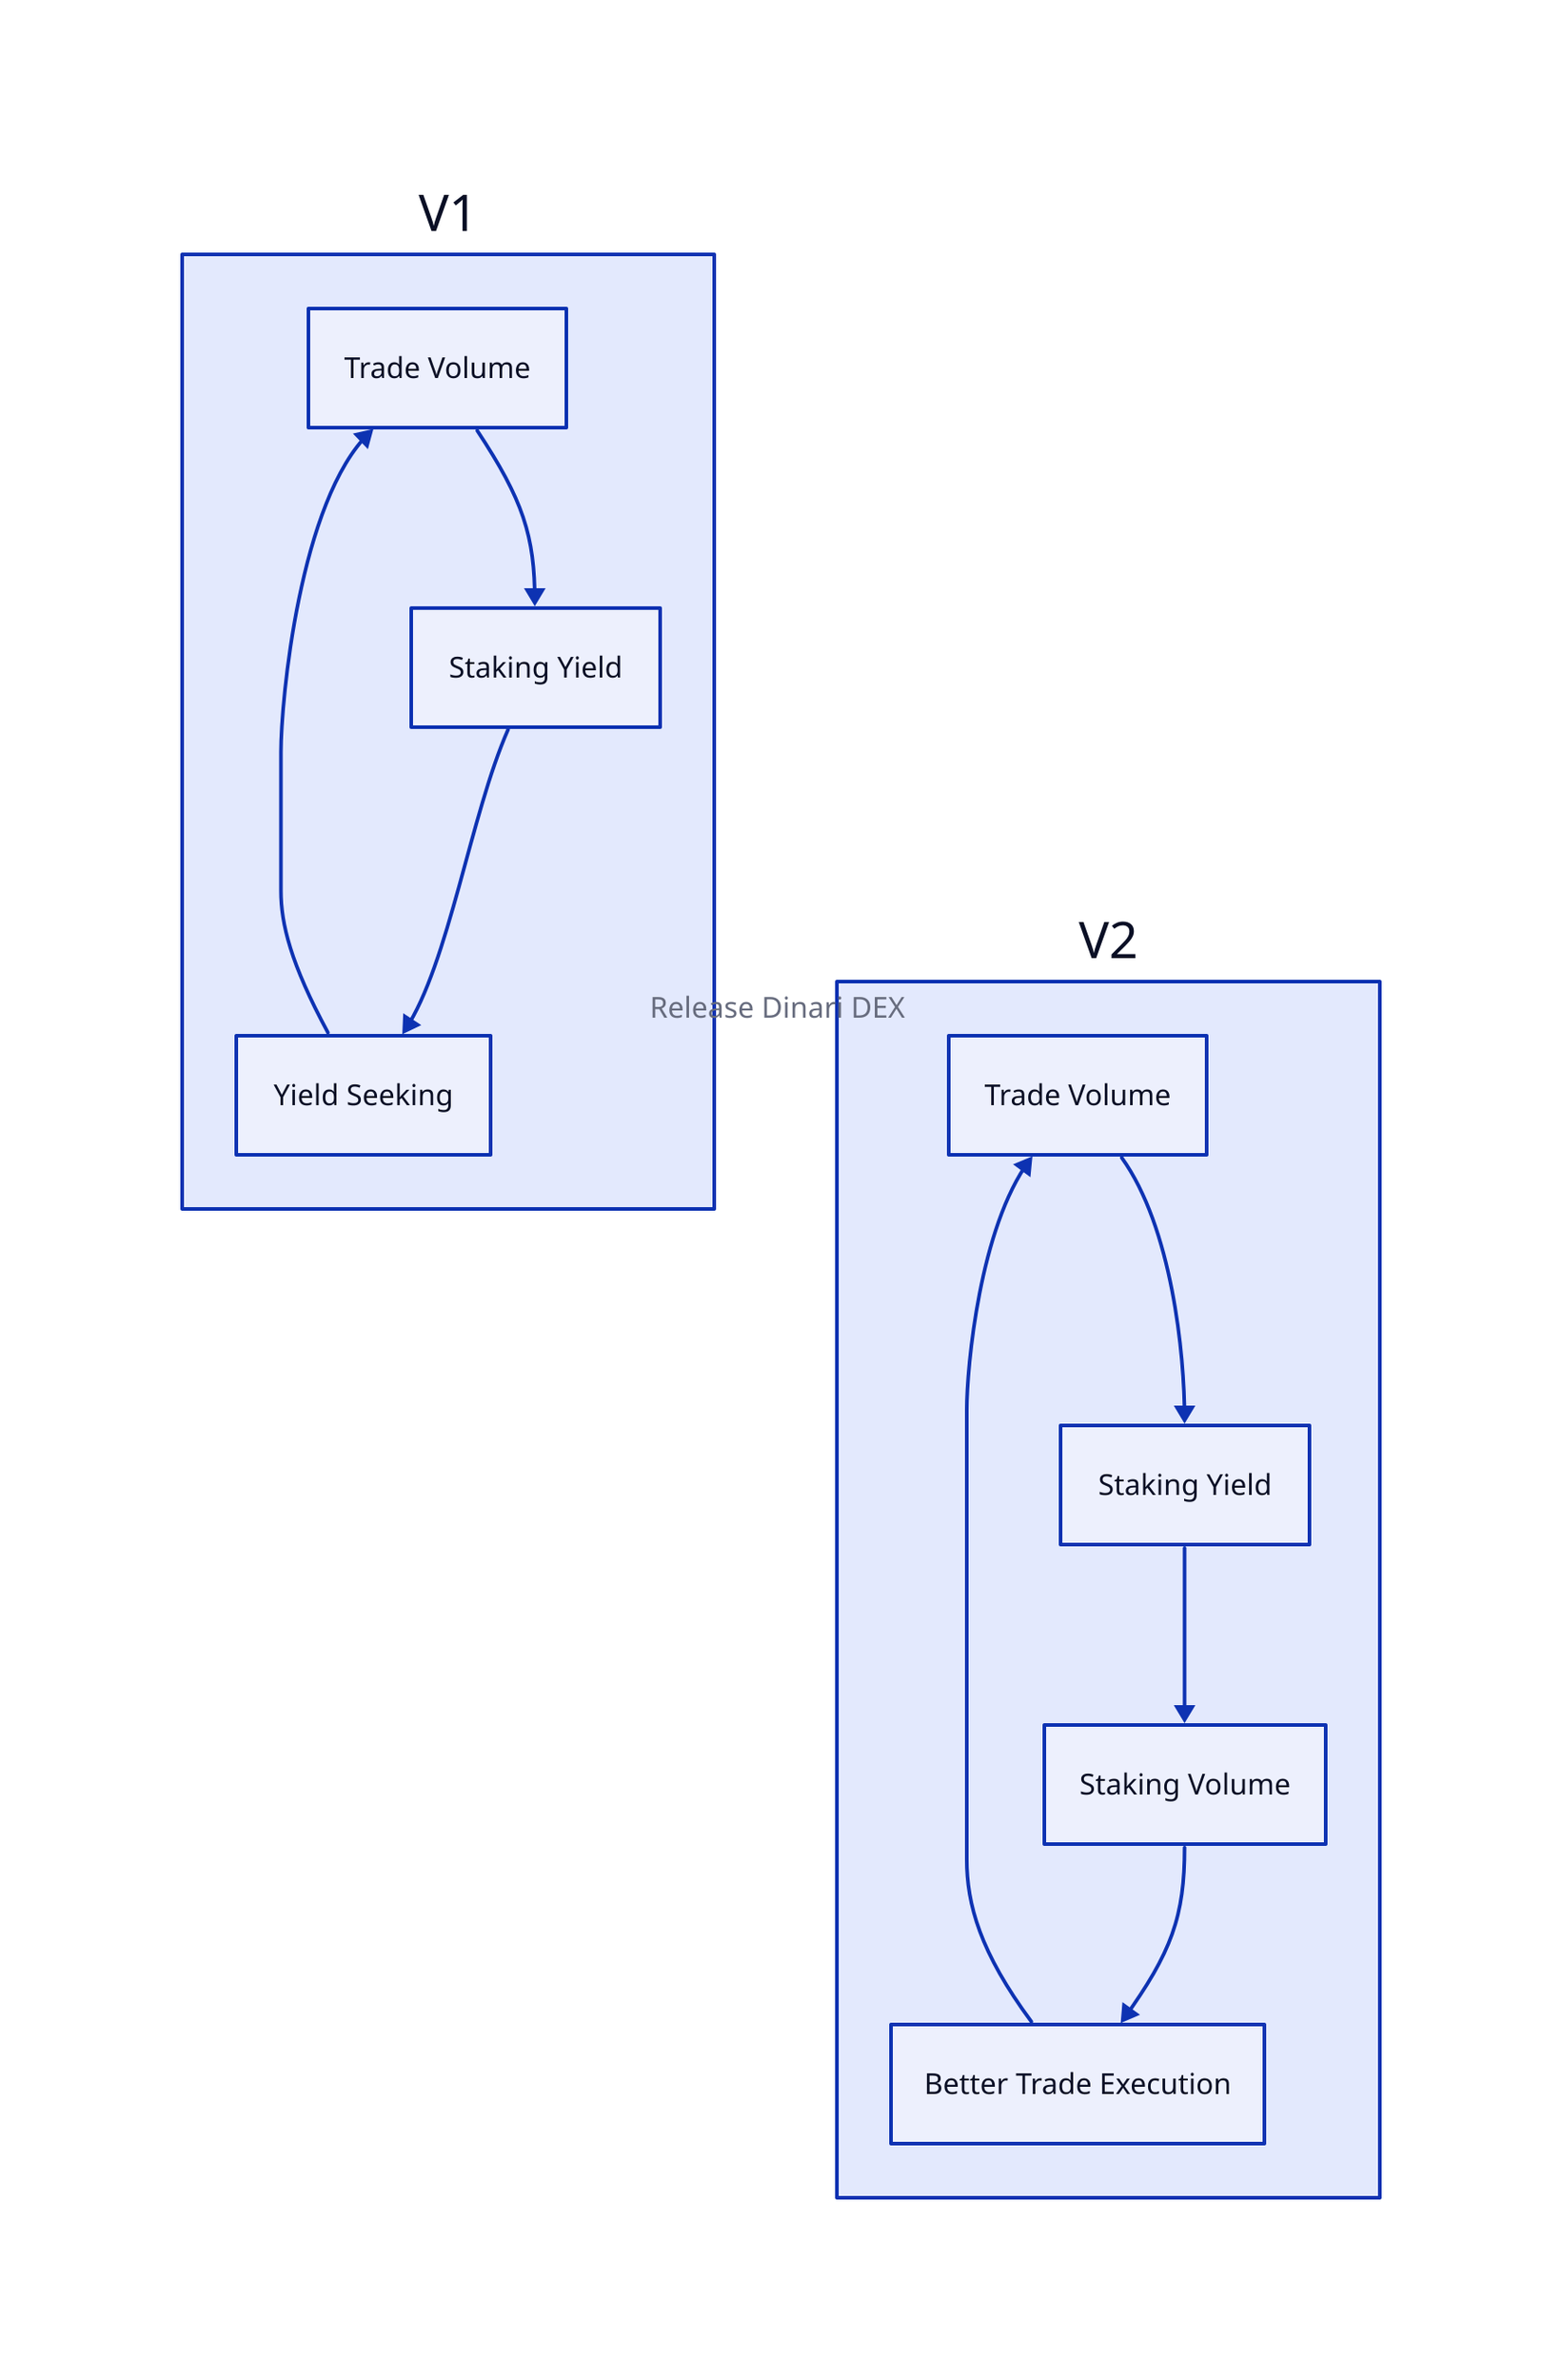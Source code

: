 V1: {
  Trade Volume
  Staking Yield
  Yield Seeking
}
V2: {
  Trade Volume
  Staking Yield
  Staking Volume
  Better Trade Execution
}

V1.Trade Volume -> V1.Staking Yield
V1.Staking Yield -> V1.Yield Seeking
V1.Yield Seeking -> V1.Trade Volume

V2.Trade Volume -> V2.Staking Yield
V2.Staking Yield -> V2.Staking Volume
V2.Staking Volume -> V2.Better Trade Execution
V2.Better Trade Execution -> V2.Trade Volume

V1 -> V2: Release Dinari DEX
